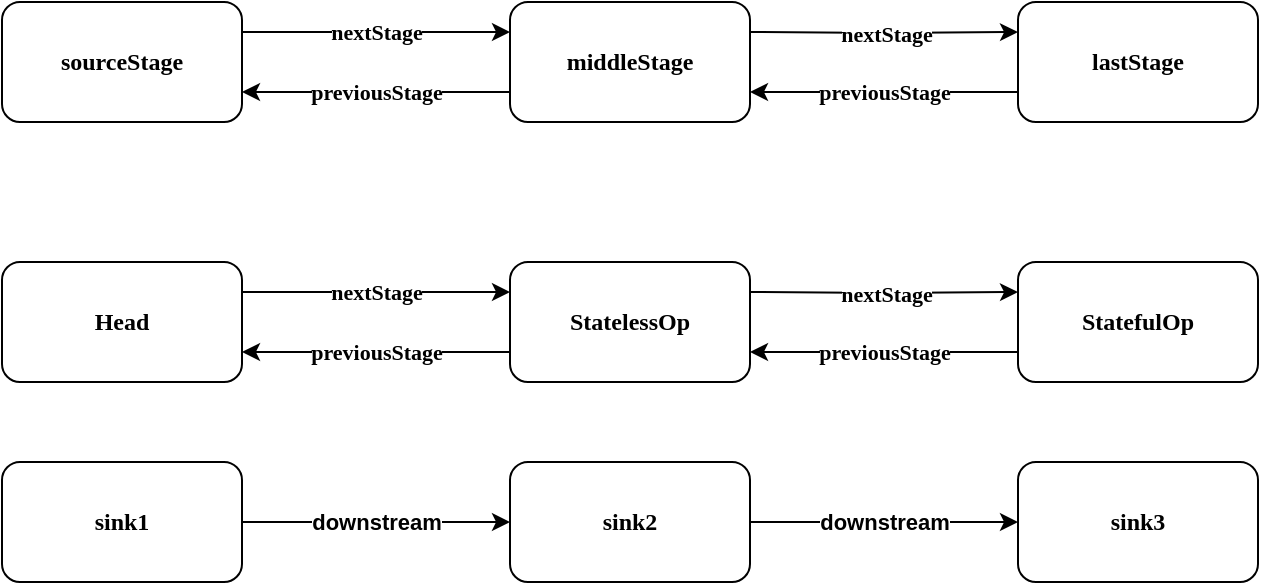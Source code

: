<mxfile version="17.4.5" type="github">
  <diagram id="GBzj76K5AxPG-qm9zkX0" name="第 1 页">
    <mxGraphModel dx="942" dy="620" grid="1" gridSize="10" guides="1" tooltips="1" connect="1" arrows="1" fold="1" page="1" pageScale="1" pageWidth="827" pageHeight="1169" math="0" shadow="0">
      <root>
        <mxCell id="0" />
        <mxCell id="1" parent="0" />
        <mxCell id="THsQE68y4oqH6it2drzG-3" value="nextStage" style="edgeStyle=orthogonalEdgeStyle;rounded=0;orthogonalLoop=1;jettySize=auto;html=1;entryX=0;entryY=0.25;entryDx=0;entryDy=0;exitX=1;exitY=0.25;exitDx=0;exitDy=0;fontStyle=1;fontFamily=Lucida Console;" parent="1" source="THsQE68y4oqH6it2drzG-1" target="THsQE68y4oqH6it2drzG-2" edge="1">
          <mxGeometry relative="1" as="geometry">
            <mxPoint x="160" y="136" as="sourcePoint" />
            <mxPoint x="240" y="136" as="targetPoint" />
          </mxGeometry>
        </mxCell>
        <mxCell id="THsQE68y4oqH6it2drzG-1" value="sourceStage" style="rounded=1;whiteSpace=wrap;html=1;fontStyle=1;fontFamily=Lucida Console;" parent="1" vertex="1">
          <mxGeometry x="40" y="120" width="120" height="60" as="geometry" />
        </mxCell>
        <mxCell id="THsQE68y4oqH6it2drzG-2" value="middleStage" style="rounded=1;whiteSpace=wrap;html=1;fontStyle=1;fontFamily=Lucida Console;" parent="1" vertex="1">
          <mxGeometry x="294" y="120" width="120" height="60" as="geometry" />
        </mxCell>
        <mxCell id="THsQE68y4oqH6it2drzG-4" value="previousStage" style="edgeStyle=orthogonalEdgeStyle;rounded=0;orthogonalLoop=1;jettySize=auto;html=1;exitX=0;exitY=0.75;exitDx=0;exitDy=0;entryX=1;entryY=0.75;entryDx=0;entryDy=0;fontStyle=1;fontFamily=Lucida Console;" parent="1" source="THsQE68y4oqH6it2drzG-2" target="THsQE68y4oqH6it2drzG-1" edge="1">
          <mxGeometry relative="1" as="geometry">
            <mxPoint x="170" y="204" as="sourcePoint" />
            <mxPoint x="100" y="204" as="targetPoint" />
          </mxGeometry>
        </mxCell>
        <mxCell id="THsQE68y4oqH6it2drzG-7" value="nextStage" style="edgeStyle=orthogonalEdgeStyle;rounded=0;orthogonalLoop=1;jettySize=auto;html=1;entryX=0;entryY=0.25;entryDx=0;entryDy=0;exitX=1;exitY=0.25;exitDx=0;exitDy=0;fontStyle=1;fontFamily=Lucida Console;" parent="1" target="THsQE68y4oqH6it2drzG-8" edge="1">
          <mxGeometry relative="1" as="geometry">
            <mxPoint x="414" y="135" as="sourcePoint" />
            <mxPoint x="494" y="136" as="targetPoint" />
          </mxGeometry>
        </mxCell>
        <mxCell id="THsQE68y4oqH6it2drzG-8" value="&lt;span&gt;lastStage&lt;/span&gt;" style="rounded=1;whiteSpace=wrap;html=1;fontStyle=1;fontFamily=Lucida Console;" parent="1" vertex="1">
          <mxGeometry x="548" y="120" width="120" height="60" as="geometry" />
        </mxCell>
        <mxCell id="THsQE68y4oqH6it2drzG-9" value="previousStage" style="edgeStyle=orthogonalEdgeStyle;rounded=0;orthogonalLoop=1;jettySize=auto;html=1;exitX=0;exitY=0.75;exitDx=0;exitDy=0;entryX=1;entryY=0.75;entryDx=0;entryDy=0;fontStyle=1;fontFamily=Lucida Console;" parent="1" source="THsQE68y4oqH6it2drzG-8" edge="1">
          <mxGeometry relative="1" as="geometry">
            <mxPoint x="424" y="204" as="sourcePoint" />
            <mxPoint x="414" y="165" as="targetPoint" />
          </mxGeometry>
        </mxCell>
        <mxCell id="DUKO6AhVW6xiHoSyulWp-1" value="nextStage" style="edgeStyle=orthogonalEdgeStyle;rounded=0;orthogonalLoop=1;jettySize=auto;html=1;entryX=0;entryY=0.25;entryDx=0;entryDy=0;exitX=1;exitY=0.25;exitDx=0;exitDy=0;fontStyle=1;fontFamily=Lucida Console;" edge="1" parent="1" source="DUKO6AhVW6xiHoSyulWp-2" target="DUKO6AhVW6xiHoSyulWp-3">
          <mxGeometry relative="1" as="geometry">
            <mxPoint x="160" y="266" as="sourcePoint" />
            <mxPoint x="240" y="266" as="targetPoint" />
          </mxGeometry>
        </mxCell>
        <mxCell id="DUKO6AhVW6xiHoSyulWp-2" value="Head" style="rounded=1;whiteSpace=wrap;html=1;fontStyle=1;fontFamily=Lucida Console;" vertex="1" parent="1">
          <mxGeometry x="40" y="250" width="120" height="60" as="geometry" />
        </mxCell>
        <mxCell id="DUKO6AhVW6xiHoSyulWp-3" value="StatelessOp" style="rounded=1;whiteSpace=wrap;html=1;fontStyle=1;fontFamily=Lucida Console;" vertex="1" parent="1">
          <mxGeometry x="294" y="250" width="120" height="60" as="geometry" />
        </mxCell>
        <mxCell id="DUKO6AhVW6xiHoSyulWp-4" value="previousStage" style="edgeStyle=orthogonalEdgeStyle;rounded=0;orthogonalLoop=1;jettySize=auto;html=1;exitX=0;exitY=0.75;exitDx=0;exitDy=0;entryX=1;entryY=0.75;entryDx=0;entryDy=0;fontStyle=1;fontFamily=Lucida Console;" edge="1" parent="1" source="DUKO6AhVW6xiHoSyulWp-3" target="DUKO6AhVW6xiHoSyulWp-2">
          <mxGeometry relative="1" as="geometry">
            <mxPoint x="170" y="334" as="sourcePoint" />
            <mxPoint x="100" y="334" as="targetPoint" />
          </mxGeometry>
        </mxCell>
        <mxCell id="DUKO6AhVW6xiHoSyulWp-5" value="nextStage" style="edgeStyle=orthogonalEdgeStyle;rounded=0;orthogonalLoop=1;jettySize=auto;html=1;entryX=0;entryY=0.25;entryDx=0;entryDy=0;exitX=1;exitY=0.25;exitDx=0;exitDy=0;fontStyle=1;fontFamily=Lucida Console;" edge="1" parent="1" target="DUKO6AhVW6xiHoSyulWp-6">
          <mxGeometry relative="1" as="geometry">
            <mxPoint x="414" y="265" as="sourcePoint" />
            <mxPoint x="494" y="266" as="targetPoint" />
          </mxGeometry>
        </mxCell>
        <mxCell id="DUKO6AhVW6xiHoSyulWp-6" value="&lt;span&gt;StatefulOp&lt;/span&gt;" style="rounded=1;whiteSpace=wrap;html=1;fontStyle=1;fontFamily=Lucida Console;" vertex="1" parent="1">
          <mxGeometry x="548" y="250" width="120" height="60" as="geometry" />
        </mxCell>
        <mxCell id="DUKO6AhVW6xiHoSyulWp-7" value="previousStage" style="edgeStyle=orthogonalEdgeStyle;rounded=0;orthogonalLoop=1;jettySize=auto;html=1;exitX=0;exitY=0.75;exitDx=0;exitDy=0;entryX=1;entryY=0.75;entryDx=0;entryDy=0;fontStyle=1;fontFamily=Lucida Console;" edge="1" parent="1" source="DUKO6AhVW6xiHoSyulWp-6">
          <mxGeometry relative="1" as="geometry">
            <mxPoint x="424" y="334" as="sourcePoint" />
            <mxPoint x="414" y="295" as="targetPoint" />
          </mxGeometry>
        </mxCell>
        <mxCell id="DUKO6AhVW6xiHoSyulWp-15" value="downstream" style="edgeStyle=orthogonalEdgeStyle;rounded=0;orthogonalLoop=1;jettySize=auto;html=1;exitX=1;exitY=0.5;exitDx=0;exitDy=0;entryX=0;entryY=0.5;entryDx=0;entryDy=0;fontStyle=1" edge="1" parent="1" source="DUKO6AhVW6xiHoSyulWp-9" target="DUKO6AhVW6xiHoSyulWp-10">
          <mxGeometry relative="1" as="geometry" />
        </mxCell>
        <mxCell id="DUKO6AhVW6xiHoSyulWp-9" value="sink1" style="rounded=1;whiteSpace=wrap;html=1;fontStyle=1;fontFamily=Lucida Console;" vertex="1" parent="1">
          <mxGeometry x="40" y="350" width="120" height="60" as="geometry" />
        </mxCell>
        <mxCell id="DUKO6AhVW6xiHoSyulWp-16" value="downstream" style="edgeStyle=orthogonalEdgeStyle;rounded=0;orthogonalLoop=1;jettySize=auto;html=1;exitX=1;exitY=0.5;exitDx=0;exitDy=0;entryX=0;entryY=0.5;entryDx=0;entryDy=0;fontStyle=1" edge="1" parent="1" source="DUKO6AhVW6xiHoSyulWp-10" target="DUKO6AhVW6xiHoSyulWp-13">
          <mxGeometry relative="1" as="geometry" />
        </mxCell>
        <mxCell id="DUKO6AhVW6xiHoSyulWp-10" value="sink2" style="rounded=1;whiteSpace=wrap;html=1;fontStyle=1;fontFamily=Lucida Console;" vertex="1" parent="1">
          <mxGeometry x="294" y="350" width="120" height="60" as="geometry" />
        </mxCell>
        <mxCell id="DUKO6AhVW6xiHoSyulWp-13" value="&lt;span&gt;sink3&lt;/span&gt;" style="rounded=1;whiteSpace=wrap;html=1;fontStyle=1;fontFamily=Lucida Console;" vertex="1" parent="1">
          <mxGeometry x="548" y="350" width="120" height="60" as="geometry" />
        </mxCell>
      </root>
    </mxGraphModel>
  </diagram>
</mxfile>
